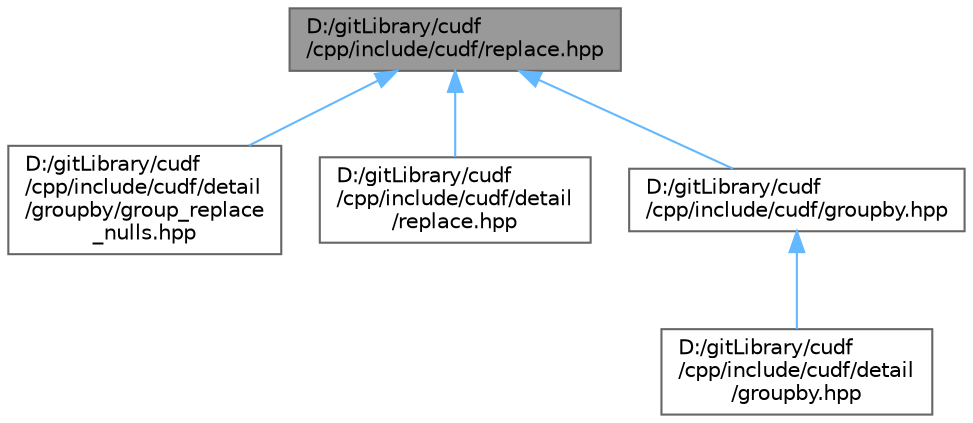 digraph "D:/gitLibrary/cudf/cpp/include/cudf/replace.hpp"
{
 // LATEX_PDF_SIZE
  bgcolor="transparent";
  edge [fontname=Helvetica,fontsize=10,labelfontname=Helvetica,labelfontsize=10];
  node [fontname=Helvetica,fontsize=10,shape=box,height=0.2,width=0.4];
  Node1 [id="Node000001",label="D:/gitLibrary/cudf\l/cpp/include/cudf/replace.hpp",height=0.2,width=0.4,color="gray40", fillcolor="grey60", style="filled", fontcolor="black",tooltip=" "];
  Node1 -> Node2 [id="edge5_Node000001_Node000002",dir="back",color="steelblue1",style="solid",tooltip=" "];
  Node2 [id="Node000002",label="D:/gitLibrary/cudf\l/cpp/include/cudf/detail\l/groupby/group_replace\l_nulls.hpp",height=0.2,width=0.4,color="grey40", fillcolor="white", style="filled",URL="$group__replace__nulls_8hpp.html",tooltip=" "];
  Node1 -> Node3 [id="edge6_Node000001_Node000003",dir="back",color="steelblue1",style="solid",tooltip=" "];
  Node3 [id="Node000003",label="D:/gitLibrary/cudf\l/cpp/include/cudf/detail\l/replace.hpp",height=0.2,width=0.4,color="grey40", fillcolor="white", style="filled",URL="$detail_2replace_8hpp.html",tooltip=" "];
  Node1 -> Node4 [id="edge7_Node000001_Node000004",dir="back",color="steelblue1",style="solid",tooltip=" "];
  Node4 [id="Node000004",label="D:/gitLibrary/cudf\l/cpp/include/cudf/groupby.hpp",height=0.2,width=0.4,color="grey40", fillcolor="white", style="filled",URL="$groupby_8hpp.html",tooltip=" "];
  Node4 -> Node5 [id="edge8_Node000004_Node000005",dir="back",color="steelblue1",style="solid",tooltip=" "];
  Node5 [id="Node000005",label="D:/gitLibrary/cudf\l/cpp/include/cudf/detail\l/groupby.hpp",height=0.2,width=0.4,color="grey40", fillcolor="white", style="filled",URL="$detail_2groupby_8hpp.html",tooltip=" "];
}
